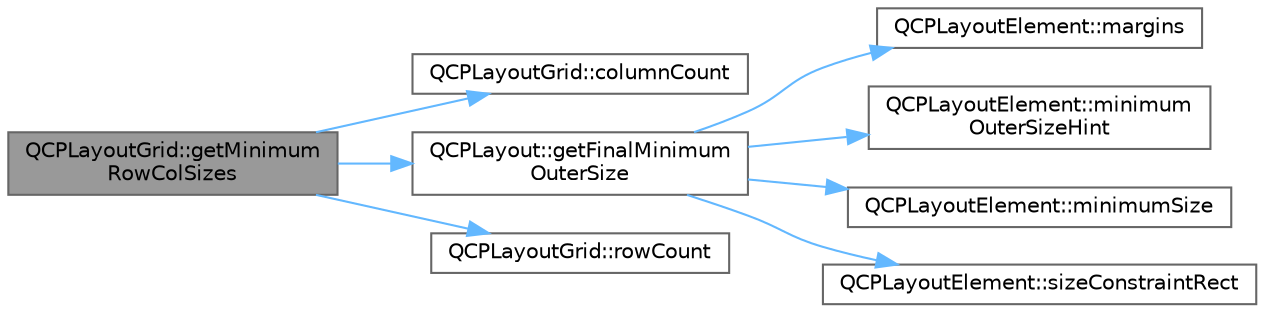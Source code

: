 digraph "QCPLayoutGrid::getMinimumRowColSizes"
{
 // LATEX_PDF_SIZE
  bgcolor="transparent";
  edge [fontname=Helvetica,fontsize=10,labelfontname=Helvetica,labelfontsize=10];
  node [fontname=Helvetica,fontsize=10,shape=box,height=0.2,width=0.4];
  rankdir="LR";
  Node1 [label="QCPLayoutGrid::getMinimum\lRowColSizes",height=0.2,width=0.4,color="gray40", fillcolor="grey60", style="filled", fontcolor="black",tooltip=" "];
  Node1 -> Node2 [color="steelblue1",style="solid"];
  Node2 [label="QCPLayoutGrid::columnCount",height=0.2,width=0.4,color="grey40", fillcolor="white", style="filled",URL="$class_q_c_p_layout_grid.html#a1a2962cbf45011405b64b913afa8e7a2",tooltip=" "];
  Node1 -> Node3 [color="steelblue1",style="solid"];
  Node3 [label="QCPLayout::getFinalMinimum\lOuterSize",height=0.2,width=0.4,color="grey40", fillcolor="white", style="filled",URL="$class_q_c_p_layout.html#a864fddc84721f186663faf3683f1fa70",tooltip=" "];
  Node3 -> Node4 [color="steelblue1",style="solid"];
  Node4 [label="QCPLayoutElement::margins",height=0.2,width=0.4,color="grey40", fillcolor="white", style="filled",URL="$class_q_c_p_layout_element.html#af4ac9450aa2d60863bf3a8ea0c940c9d",tooltip=" "];
  Node3 -> Node5 [color="steelblue1",style="solid"];
  Node5 [label="QCPLayoutElement::minimum\lOuterSizeHint",height=0.2,width=0.4,color="grey40", fillcolor="white", style="filled",URL="$class_q_c_p_layout_element.html#a46789036c4fcb190fa374f91321d7c09",tooltip=" "];
  Node3 -> Node6 [color="steelblue1",style="solid"];
  Node6 [label="QCPLayoutElement::minimumSize",height=0.2,width=0.4,color="grey40", fillcolor="white", style="filled",URL="$class_q_c_p_layout_element.html#a60d4295468a2b57fe91f6f68e20c3993",tooltip=" "];
  Node3 -> Node7 [color="steelblue1",style="solid"];
  Node7 [label="QCPLayoutElement::sizeConstraintRect",height=0.2,width=0.4,color="grey40", fillcolor="white", style="filled",URL="$class_q_c_p_layout_element.html#a66136f121ee3e1c933b748761203cab4",tooltip=" "];
  Node1 -> Node8 [color="steelblue1",style="solid"];
  Node8 [label="QCPLayoutGrid::rowCount",height=0.2,width=0.4,color="grey40", fillcolor="white", style="filled",URL="$class_q_c_p_layout_grid.html#a19c66fd76cbce58a8e94f33797e0c0aa",tooltip=" "];
}

